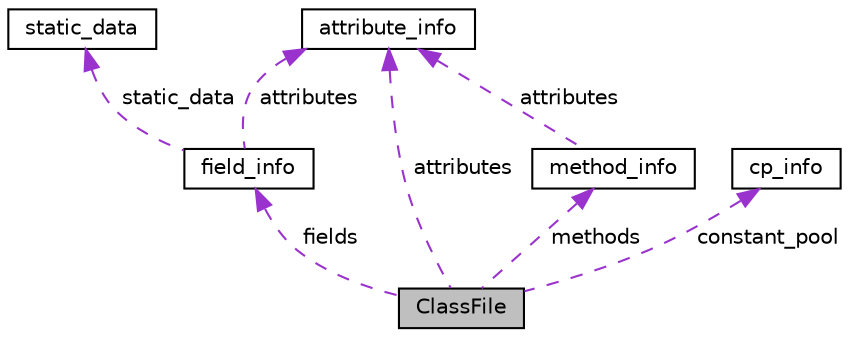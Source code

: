 digraph "ClassFile"
{
 // LATEX_PDF_SIZE
  edge [fontname="Helvetica",fontsize="10",labelfontname="Helvetica",labelfontsize="10"];
  node [fontname="Helvetica",fontsize="10",shape=record];
  Node1 [label="ClassFile",height=0.2,width=0.4,color="black", fillcolor="grey75", style="filled", fontcolor="black",tooltip=" "];
  Node2 -> Node1 [dir="back",color="darkorchid3",fontsize="10",style="dashed",label=" fields" ,fontname="Helvetica"];
  Node2 [label="field_info",height=0.2,width=0.4,color="black", fillcolor="white", style="filled",URL="$structfield__info.html",tooltip=" "];
  Node3 -> Node2 [dir="back",color="darkorchid3",fontsize="10",style="dashed",label=" attributes" ,fontname="Helvetica"];
  Node3 [label="attribute_info",height=0.2,width=0.4,color="black", fillcolor="white", style="filled",URL="$structattribute__info.html",tooltip=" "];
  Node4 -> Node2 [dir="back",color="darkorchid3",fontsize="10",style="dashed",label=" static_data" ,fontname="Helvetica"];
  Node4 [label="static_data",height=0.2,width=0.4,color="black", fillcolor="white", style="filled",URL="$structstatic__data.html",tooltip=" "];
  Node5 -> Node1 [dir="back",color="darkorchid3",fontsize="10",style="dashed",label=" methods" ,fontname="Helvetica"];
  Node5 [label="method_info",height=0.2,width=0.4,color="black", fillcolor="white", style="filled",URL="$structmethod__info.html",tooltip=" "];
  Node3 -> Node5 [dir="back",color="darkorchid3",fontsize="10",style="dashed",label=" attributes" ,fontname="Helvetica"];
  Node6 -> Node1 [dir="back",color="darkorchid3",fontsize="10",style="dashed",label=" constant_pool" ,fontname="Helvetica"];
  Node6 [label="cp_info",height=0.2,width=0.4,color="black", fillcolor="white", style="filled",URL="$structcp__info.html",tooltip=" "];
  Node3 -> Node1 [dir="back",color="darkorchid3",fontsize="10",style="dashed",label=" attributes" ,fontname="Helvetica"];
}
